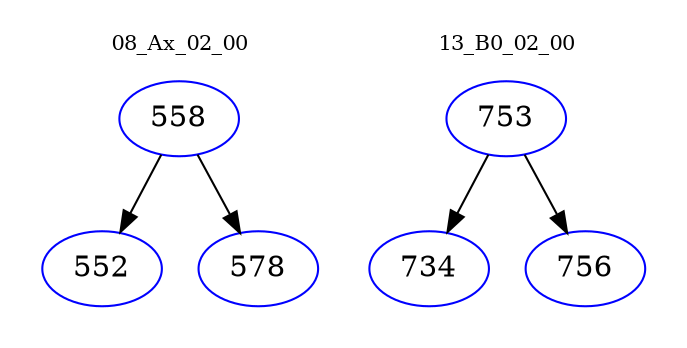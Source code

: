 digraph{
subgraph cluster_0 {
color = white
label = "08_Ax_02_00";
fontsize=10;
T0_558 [label="558", color="blue"]
T0_558 -> T0_552 [color="black"]
T0_552 [label="552", color="blue"]
T0_558 -> T0_578 [color="black"]
T0_578 [label="578", color="blue"]
}
subgraph cluster_1 {
color = white
label = "13_B0_02_00";
fontsize=10;
T1_753 [label="753", color="blue"]
T1_753 -> T1_734 [color="black"]
T1_734 [label="734", color="blue"]
T1_753 -> T1_756 [color="black"]
T1_756 [label="756", color="blue"]
}
}
